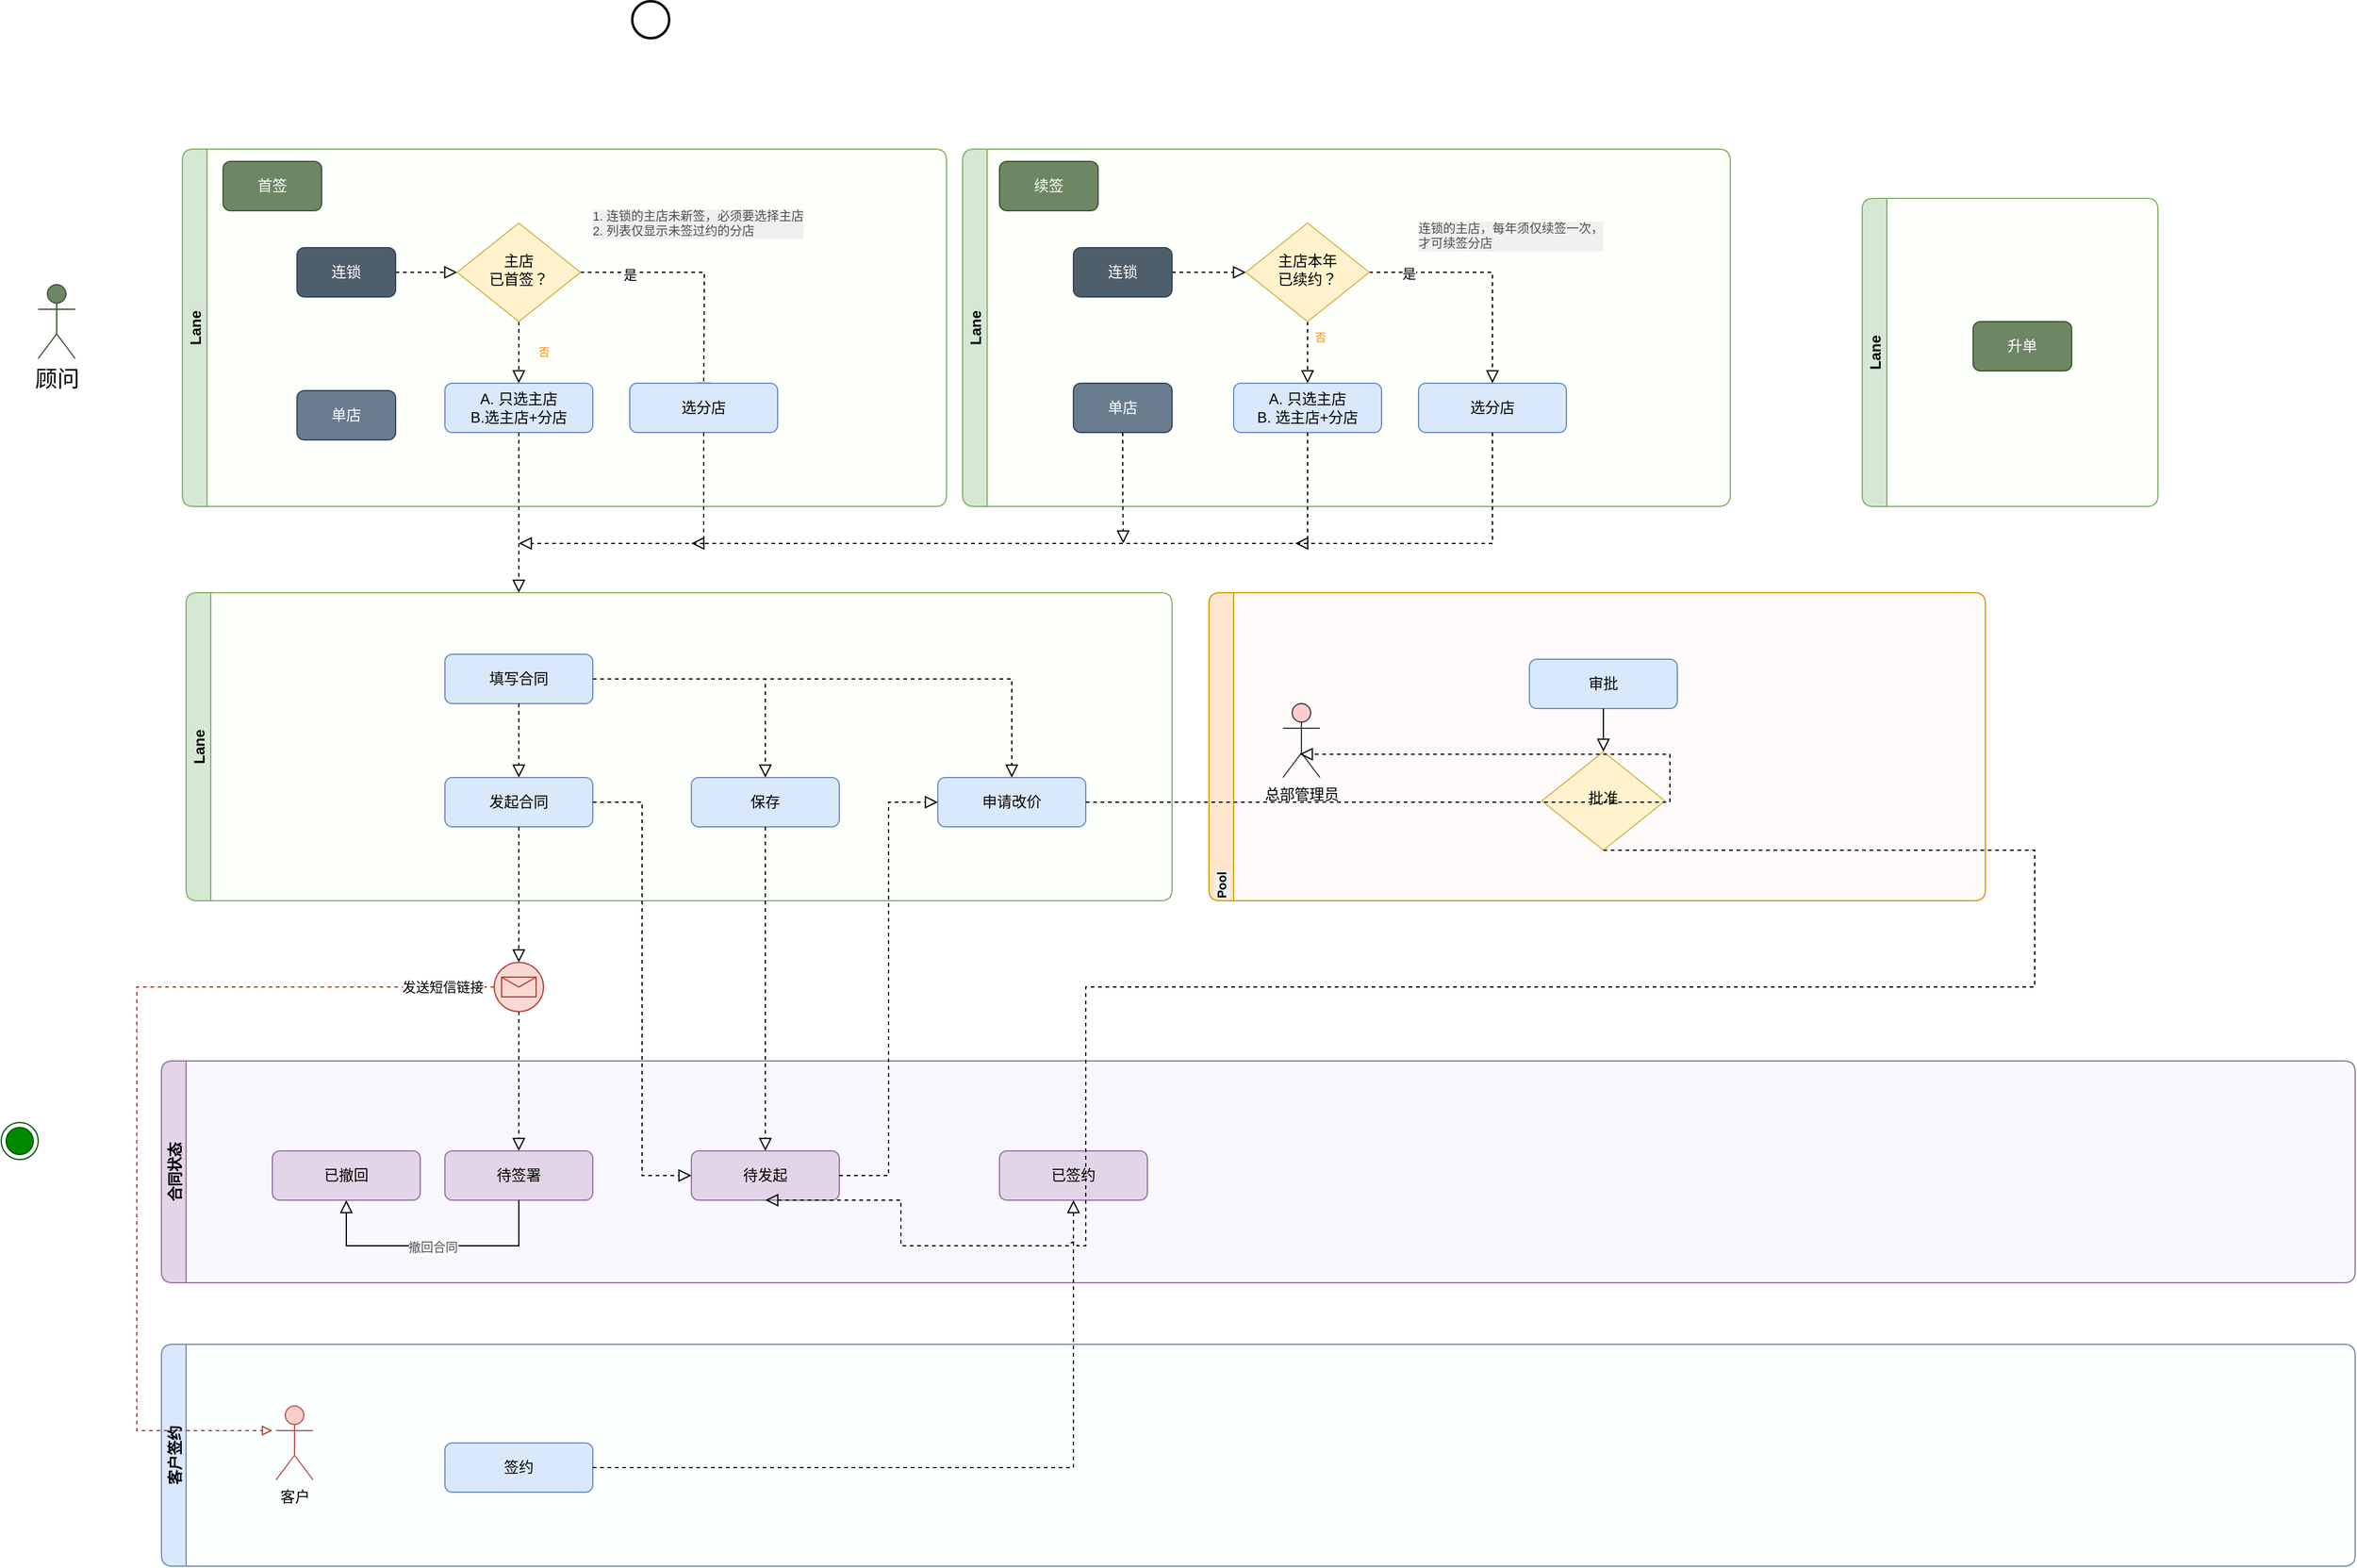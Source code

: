 <mxfile version="14.4.3" type="github" pages="3">
  <diagram id="C5RBs43oDa-KdzZeNtuy" name="合同签约">
    <mxGraphModel dx="3261" dy="2169" grid="1" gridSize="10" guides="1" tooltips="1" connect="1" arrows="1" fold="1" page="1" pageScale="1" pageWidth="827" pageHeight="1169" math="0" shadow="0">
      <root>
        <mxCell id="WIyWlLk6GJQsqaUBKTNV-0" />
        <mxCell id="WIyWlLk6GJQsqaUBKTNV-1" parent="WIyWlLk6GJQsqaUBKTNV-0" />
        <mxCell id="hdKgFiHNt5B8iAR0eTGH-15" value="Lane" style="swimlane;startSize=20;horizontal=0;rounded=1;fillColor=#d5e8d4;strokeColor=#82b366;swimlaneFillColor=#FDFFFA;" parent="WIyWlLk6GJQsqaUBKTNV-1" vertex="1">
          <mxGeometry x="-1300" y="-420" width="800" height="250" as="geometry">
            <mxRectangle x="-790" y="-120" width="30" height="50" as="alternateBounds" />
          </mxGeometry>
        </mxCell>
        <mxCell id="39W3sycP4qJBPkeKVRfO-82" value="填写合同" style="rounded=1;whiteSpace=wrap;html=1;fontSize=12;glass=0;strokeWidth=1;shadow=0;fillColor=#dae8fc;strokeColor=#6c8ebf;" parent="hdKgFiHNt5B8iAR0eTGH-15" vertex="1">
          <mxGeometry x="210" y="50" width="120" height="40" as="geometry" />
        </mxCell>
        <mxCell id="WIyWlLk6GJQsqaUBKTNV-3" value="发起合同" style="rounded=1;whiteSpace=wrap;html=1;fontSize=12;glass=0;strokeWidth=1;shadow=0;fillColor=#dae8fc;strokeColor=#6c8ebf;" parent="hdKgFiHNt5B8iAR0eTGH-15" vertex="1">
          <mxGeometry x="210" y="150" width="120" height="40" as="geometry" />
        </mxCell>
        <mxCell id="39W3sycP4qJBPkeKVRfO-96" value="保存" style="rounded=1;whiteSpace=wrap;html=1;fontSize=12;glass=0;strokeWidth=1;shadow=0;fillColor=#dae8fc;strokeColor=#6c8ebf;" parent="hdKgFiHNt5B8iAR0eTGH-15" vertex="1">
          <mxGeometry x="410" y="150" width="120" height="40" as="geometry" />
        </mxCell>
        <mxCell id="39W3sycP4qJBPkeKVRfO-97" value="申请改价" style="rounded=1;whiteSpace=wrap;html=1;fontSize=12;glass=0;strokeWidth=1;shadow=0;fillColor=#dae8fc;strokeColor=#6c8ebf;" parent="hdKgFiHNt5B8iAR0eTGH-15" vertex="1">
          <mxGeometry x="610" y="150" width="120" height="40" as="geometry" />
        </mxCell>
        <mxCell id="39W3sycP4qJBPkeKVRfO-85" style="edgeStyle=none;rounded=0;orthogonalLoop=1;jettySize=auto;html=1;exitX=0.5;exitY=1;exitDx=0;exitDy=0;entryX=0.5;entryY=0;entryDx=0;entryDy=0;shadow=0;labelBackgroundColor=none;endArrow=block;endFill=0;endSize=8;strokeWidth=1;jumpStyle=arc;dashed=1;" parent="hdKgFiHNt5B8iAR0eTGH-15" source="39W3sycP4qJBPkeKVRfO-82" target="WIyWlLk6GJQsqaUBKTNV-3" edge="1">
          <mxGeometry relative="1" as="geometry" />
        </mxCell>
        <mxCell id="39W3sycP4qJBPkeKVRfO-136" style="edgeStyle=orthogonalEdgeStyle;rounded=0;jumpStyle=arc;orthogonalLoop=1;jettySize=auto;html=1;exitX=1;exitY=0.5;exitDx=0;exitDy=0;entryX=0.5;entryY=0;entryDx=0;entryDy=0;shadow=0;labelBackgroundColor=none;startArrow=none;startFill=0;endArrow=block;endFill=0;endSize=8;strokeWidth=1;fontSize=9;fontColor=#FF8800;dashed=1;" parent="hdKgFiHNt5B8iAR0eTGH-15" source="39W3sycP4qJBPkeKVRfO-82" target="39W3sycP4qJBPkeKVRfO-96" edge="1">
          <mxGeometry relative="1" as="geometry" />
        </mxCell>
        <mxCell id="39W3sycP4qJBPkeKVRfO-135" style="edgeStyle=orthogonalEdgeStyle;rounded=0;jumpStyle=arc;orthogonalLoop=1;jettySize=auto;html=1;entryX=0.5;entryY=0;entryDx=0;entryDy=0;shadow=0;labelBackgroundColor=none;startArrow=none;startFill=0;endArrow=block;endFill=0;endSize=8;strokeWidth=1;fontSize=9;fontColor=#FF8800;dashed=1;" parent="hdKgFiHNt5B8iAR0eTGH-15" source="39W3sycP4qJBPkeKVRfO-82" target="39W3sycP4qJBPkeKVRfO-97" edge="1">
          <mxGeometry relative="1" as="geometry" />
        </mxCell>
        <mxCell id="hdKgFiHNt5B8iAR0eTGH-7" value="客户签约" style="swimlane;startSize=20;horizontal=0;rounded=1;fillColor=#dae8fc;strokeColor=#6c8ebf;swimlaneFillColor=#FCFFFF;" parent="WIyWlLk6GJQsqaUBKTNV-1" vertex="1">
          <mxGeometry x="-1320" y="190" width="1780" height="180" as="geometry">
            <mxRectangle x="-793" y="930" width="30" height="50" as="alternateBounds" />
          </mxGeometry>
        </mxCell>
        <mxCell id="39W3sycP4qJBPkeKVRfO-140" value="客户" style="shape=umlActor;verticalLabelPosition=bottom;verticalAlign=top;html=1;fillColor=#f8cecc;strokeColor=#b85450;" parent="hdKgFiHNt5B8iAR0eTGH-7" vertex="1">
          <mxGeometry x="93" y="50" width="30" height="60" as="geometry" />
        </mxCell>
        <mxCell id="39W3sycP4qJBPkeKVRfO-107" value="签约" style="rounded=1;whiteSpace=wrap;html=1;fontSize=12;glass=0;strokeWidth=1;shadow=0;fillColor=#dae8fc;strokeColor=#6c8ebf;" parent="hdKgFiHNt5B8iAR0eTGH-7" vertex="1">
          <mxGeometry x="230" y="80" width="120" height="40" as="geometry" />
        </mxCell>
        <mxCell id="hdKgFiHNt5B8iAR0eTGH-13" value="合同状态" style="swimlane;startSize=20;horizontal=0;rounded=1;fillColor=#e1d5e7;strokeColor=#9673a6;swimlaneFillColor=#F9F7FF;" parent="WIyWlLk6GJQsqaUBKTNV-1" vertex="1">
          <mxGeometry x="-1320" y="-40" width="1780" height="180" as="geometry" />
        </mxCell>
        <mxCell id="39W3sycP4qJBPkeKVRfO-92" value="已撤回" style="rounded=1;whiteSpace=wrap;html=1;fontSize=12;glass=0;strokeWidth=1;shadow=0;fillColor=#e1d5e7;strokeColor=#9673a6;" parent="hdKgFiHNt5B8iAR0eTGH-13" vertex="1">
          <mxGeometry x="90" y="73" width="120" height="40" as="geometry" />
        </mxCell>
        <mxCell id="39W3sycP4qJBPkeKVRfO-86" value="待签署" style="rounded=1;whiteSpace=wrap;html=1;fontSize=12;glass=0;strokeWidth=1;shadow=0;fillColor=#e1d5e7;strokeColor=#9673a6;" parent="hdKgFiHNt5B8iAR0eTGH-13" vertex="1">
          <mxGeometry x="230" y="73" width="120" height="40" as="geometry" />
        </mxCell>
        <mxCell id="39W3sycP4qJBPkeKVRfO-94" value="待发起" style="rounded=1;whiteSpace=wrap;html=1;fontSize=12;glass=0;strokeWidth=1;shadow=0;fillColor=#e1d5e7;strokeColor=#9673a6;" parent="hdKgFiHNt5B8iAR0eTGH-13" vertex="1">
          <mxGeometry x="430" y="73" width="120" height="40" as="geometry" />
        </mxCell>
        <mxCell id="39W3sycP4qJBPkeKVRfO-150" style="edgeStyle=orthogonalEdgeStyle;rounded=0;jumpStyle=arc;orthogonalLoop=1;jettySize=auto;html=1;exitX=0.5;exitY=1;exitDx=0;exitDy=0;shadow=0;labelBackgroundColor=none;startArrow=none;startFill=0;endArrow=block;endFill=0;endSize=8;strokeWidth=1;fontSize=10;fontColor=#4D4D4D;" parent="hdKgFiHNt5B8iAR0eTGH-13" source="39W3sycP4qJBPkeKVRfO-86" target="39W3sycP4qJBPkeKVRfO-92" edge="1">
          <mxGeometry relative="1" as="geometry">
            <mxPoint x="487" y="113" as="sourcePoint" />
            <Array as="points">
              <mxPoint x="290" y="150" />
              <mxPoint x="150" y="150" />
            </Array>
          </mxGeometry>
        </mxCell>
        <mxCell id="39W3sycP4qJBPkeKVRfO-151" value="撤回合同" style="edgeLabel;html=1;align=center;verticalAlign=middle;resizable=0;points=[];fontSize=10;fontColor=#4D4D4D;" parent="39W3sycP4qJBPkeKVRfO-150" vertex="1" connectable="0">
          <mxGeometry x="-0.175" y="1" relative="1" as="geometry">
            <mxPoint x="-19" as="offset" />
          </mxGeometry>
        </mxCell>
        <mxCell id="hdKgFiHNt5B8iAR0eTGH-17" value="已签约" style="rounded=1;whiteSpace=wrap;html=1;fontSize=12;glass=0;strokeWidth=1;shadow=0;fillColor=#e1d5e7;strokeColor=#9673a6;" parent="hdKgFiHNt5B8iAR0eTGH-13" vertex="1">
          <mxGeometry x="680" y="73" width="120" height="40" as="geometry" />
        </mxCell>
        <mxCell id="hdKgFiHNt5B8iAR0eTGH-4" value="" style="edgeStyle=orthogonalEdgeStyle;rounded=0;orthogonalLoop=1;jettySize=auto;html=1;endArrow=block;endFill=0;startSize=8;endSize=8;dashed=1;" parent="WIyWlLk6GJQsqaUBKTNV-1" source="WIyWlLk6GJQsqaUBKTNV-3" target="hdKgFiHNt5B8iAR0eTGH-2" edge="1">
          <mxGeometry relative="1" as="geometry" />
        </mxCell>
        <mxCell id="39W3sycP4qJBPkeKVRfO-122" value="" style="ellipse;html=1;shape=endState;fillColor=#008a00;strokeColor=#005700;fontColor=#ffffff;" parent="WIyWlLk6GJQsqaUBKTNV-1" vertex="1">
          <mxGeometry x="-1450" y="10" width="30" height="30" as="geometry" />
        </mxCell>
        <mxCell id="39W3sycP4qJBPkeKVRfO-124" value="" style="strokeWidth=2;html=1;shape=mxgraph.flowchart.start_2;whiteSpace=wrap;" parent="WIyWlLk6GJQsqaUBKTNV-1" vertex="1">
          <mxGeometry x="-938" y="-900" width="30" height="30" as="geometry" />
        </mxCell>
        <mxCell id="39W3sycP4qJBPkeKVRfO-160" value="Pool" style="swimlane;html=1;horizontal=0;startSize=20;labelBackgroundColor=#F0F0F0;fontSize=10;align=left;swimlaneFillColor=#FFFBFA;fillColor=#ffe6cc;strokeColor=#d79b00;rounded=1;" parent="WIyWlLk6GJQsqaUBKTNV-1" vertex="1">
          <mxGeometry x="-470" y="-420" width="630" height="250" as="geometry">
            <mxRectangle x="390" y="-120" width="30" height="50" as="alternateBounds" />
          </mxGeometry>
        </mxCell>
        <mxCell id="39W3sycP4qJBPkeKVRfO-139" value="总部管理员" style="shape=umlActor;verticalLabelPosition=bottom;verticalAlign=top;html=1;fillColor=#ffcccc;strokeColor=#36393d;" parent="39W3sycP4qJBPkeKVRfO-160" vertex="1">
          <mxGeometry x="60" y="90" width="30" height="60" as="geometry" />
        </mxCell>
        <mxCell id="39W3sycP4qJBPkeKVRfO-99" value="审批" style="rounded=1;whiteSpace=wrap;html=1;fontSize=12;glass=0;strokeWidth=1;shadow=0;fillColor=#dae8fc;strokeColor=#6c8ebf;" parent="39W3sycP4qJBPkeKVRfO-160" vertex="1">
          <mxGeometry x="260" y="54" width="120" height="40" as="geometry" />
        </mxCell>
        <mxCell id="39W3sycP4qJBPkeKVRfO-101" value="批准" style="rhombus;whiteSpace=wrap;html=1;shadow=0;strokeColor=#d6b656;strokeWidth=1;fillColor=#fff2cc;spacing=6;spacingTop=-4;" parent="39W3sycP4qJBPkeKVRfO-160" vertex="1">
          <mxGeometry x="270" y="129" width="100" height="80" as="geometry" />
        </mxCell>
        <mxCell id="39W3sycP4qJBPkeKVRfO-102" value="" style="edgeStyle=none;rounded=0;orthogonalLoop=1;jettySize=auto;html=1;shadow=0;labelBackgroundColor=none;endArrow=block;endFill=0;endSize=8;strokeColor=#000000;strokeWidth=1;jumpStyle=arc;" parent="39W3sycP4qJBPkeKVRfO-160" source="39W3sycP4qJBPkeKVRfO-99" target="39W3sycP4qJBPkeKVRfO-101" edge="1">
          <mxGeometry x="-10" y="-20" as="geometry" />
        </mxCell>
        <mxCell id="hdKgFiHNt5B8iAR0eTGH-6" style="edgeStyle=orthogonalEdgeStyle;rounded=0;orthogonalLoop=1;jettySize=auto;html=1;exitX=0;exitY=0.5;exitDx=0;exitDy=0;startArrow=none;startFill=0;endArrow=block;endFill=0;jumpStyle=arc;dashed=1;strokeColor=#ae4132;fillColor=#fad9d5;" parent="WIyWlLk6GJQsqaUBKTNV-1" source="hdKgFiHNt5B8iAR0eTGH-2" edge="1">
          <mxGeometry relative="1" as="geometry">
            <mxPoint x="-1230" y="260" as="targetPoint" />
            <Array as="points">
              <mxPoint x="-1340" y="-100" />
              <mxPoint x="-1340" y="260" />
            </Array>
          </mxGeometry>
        </mxCell>
        <mxCell id="2lxDM8EpAbikMeBgvHTp-0" value="发送短信链接" style="edgeLabel;html=1;align=center;verticalAlign=middle;resizable=0;points=[];" parent="hdKgFiHNt5B8iAR0eTGH-6" vertex="1" connectable="0">
          <mxGeometry x="-0.802" relative="1" as="geometry">
            <mxPoint x="33" as="offset" />
          </mxGeometry>
        </mxCell>
        <mxCell id="hdKgFiHNt5B8iAR0eTGH-66" style="edgeStyle=orthogonalEdgeStyle;rounded=0;jumpStyle=arc;orthogonalLoop=1;jettySize=auto;html=1;exitX=0.5;exitY=1;exitDx=0;exitDy=0;entryX=0.5;entryY=0;entryDx=0;entryDy=0;shadow=0;dashed=1;labelBackgroundColor=none;startSize=8;endArrow=block;endFill=0;endSize=8;strokeWidth=1;" parent="WIyWlLk6GJQsqaUBKTNV-1" source="hdKgFiHNt5B8iAR0eTGH-2" target="39W3sycP4qJBPkeKVRfO-86" edge="1">
          <mxGeometry relative="1" as="geometry" />
        </mxCell>
        <mxCell id="hdKgFiHNt5B8iAR0eTGH-2" value="" style="shape=mxgraph.bpmn.shape;html=1;verticalLabelPosition=bottom;labelBackgroundColor=#ffffff;verticalAlign=top;align=center;perimeter=ellipsePerimeter;outlineConnect=0;outline=standard;symbol=message;rounded=1;strokeColor=#ae4132;fillColor=#fad9d5;direction=east;" parent="WIyWlLk6GJQsqaUBKTNV-1" vertex="1">
          <mxGeometry x="-1050" y="-120" width="40" height="40" as="geometry" />
        </mxCell>
        <mxCell id="hdKgFiHNt5B8iAR0eTGH-14" value="Lane" style="swimlane;startSize=20;horizontal=0;rounded=1;fillColor=#d5e8d4;strokeColor=#82b366;swimlaneFillColor=#FDFFFA;" parent="WIyWlLk6GJQsqaUBKTNV-1" vertex="1">
          <mxGeometry x="-1303" y="-780" width="620" height="290" as="geometry" />
        </mxCell>
        <mxCell id="hdKgFiHNt5B8iAR0eTGH-40" style="edgeStyle=orthogonalEdgeStyle;rounded=0;jumpStyle=arc;orthogonalLoop=1;jettySize=auto;html=1;exitX=1;exitY=0.5;exitDx=0;exitDy=0;shadow=0;labelBackgroundColor=none;endArrow=block;endFill=0;endSize=8;strokeWidth=1;dashed=1;fontSize=9;fontColor=#FF8800;startFill=0;" parent="hdKgFiHNt5B8iAR0eTGH-14" source="39W3sycP4qJBPkeKVRfO-129" target="hdKgFiHNt5B8iAR0eTGH-39" edge="1">
          <mxGeometry relative="1" as="geometry" />
        </mxCell>
        <mxCell id="39W3sycP4qJBPkeKVRfO-129" value="连锁" style="rounded=1;whiteSpace=wrap;html=1;fontSize=12;glass=0;strokeWidth=1;shadow=0;strokeColor=#314354;fontColor=#ffffff;fillColor=#4F5E6B;" parent="hdKgFiHNt5B8iAR0eTGH-14" vertex="1">
          <mxGeometry x="93" y="80" width="80" height="40" as="geometry" />
        </mxCell>
        <mxCell id="39W3sycP4qJBPkeKVRfO-114" value="A. 只选主店&lt;br&gt;B.选主店+分店" style="rounded=1;whiteSpace=wrap;html=1;fontSize=12;glass=0;strokeWidth=1;shadow=0;fillColor=#dae8fc;strokeColor=#6c8ebf;" parent="hdKgFiHNt5B8iAR0eTGH-14" vertex="1">
          <mxGeometry x="213" y="190" width="120" height="40" as="geometry" />
        </mxCell>
        <mxCell id="hdKgFiHNt5B8iAR0eTGH-43" style="edgeStyle=orthogonalEdgeStyle;rounded=0;jumpStyle=arc;orthogonalLoop=1;jettySize=auto;html=1;exitX=1;exitY=0.5;exitDx=0;exitDy=0;shadow=0;labelBackgroundColor=none;endArrow=block;endFill=0;endSize=8;strokeWidth=1;dashed=1;fontSize=9;fontColor=#FF8800;startFill=0;" parent="hdKgFiHNt5B8iAR0eTGH-14" source="hdKgFiHNt5B8iAR0eTGH-39" edge="1">
          <mxGeometry relative="1" as="geometry">
            <mxPoint x="423" y="200" as="targetPoint" />
          </mxGeometry>
        </mxCell>
        <mxCell id="hdKgFiHNt5B8iAR0eTGH-46" value="是" style="edgeLabel;html=1;align=center;verticalAlign=middle;resizable=0;points=[];" parent="hdKgFiHNt5B8iAR0eTGH-43" vertex="1" connectable="0">
          <mxGeometry x="-0.607" y="-2" relative="1" as="geometry">
            <mxPoint as="offset" />
          </mxGeometry>
        </mxCell>
        <mxCell id="hdKgFiHNt5B8iAR0eTGH-44" value="否" style="edgeStyle=orthogonalEdgeStyle;rounded=0;jumpStyle=arc;orthogonalLoop=1;jettySize=auto;html=1;exitX=0.5;exitY=1;exitDx=0;exitDy=0;entryX=0.5;entryY=0;entryDx=0;entryDy=0;shadow=0;labelBackgroundColor=none;endArrow=block;endFill=0;endSize=8;strokeWidth=1;dashed=1;fontSize=9;fontColor=#FF8800;startFill=0;" parent="hdKgFiHNt5B8iAR0eTGH-14" source="hdKgFiHNt5B8iAR0eTGH-39" target="39W3sycP4qJBPkeKVRfO-114" edge="1">
          <mxGeometry y="20" relative="1" as="geometry">
            <mxPoint as="offset" />
          </mxGeometry>
        </mxCell>
        <mxCell id="hdKgFiHNt5B8iAR0eTGH-39" value="主店&lt;br&gt;已首签？" style="rhombus;whiteSpace=wrap;html=1;shadow=0;fontFamily=Helvetica;fontSize=12;align=center;strokeWidth=1;spacing=6;spacingTop=-4;fillColor=#fff2cc;strokeColor=#d6b656;" parent="hdKgFiHNt5B8iAR0eTGH-14" vertex="1">
          <mxGeometry x="223" y="60" width="100" height="80" as="geometry" />
        </mxCell>
        <mxCell id="hdKgFiHNt5B8iAR0eTGH-41" value="选分店" style="rounded=1;whiteSpace=wrap;html=1;fontSize=12;glass=0;strokeWidth=1;shadow=0;fillColor=#dae8fc;strokeColor=#6c8ebf;" parent="hdKgFiHNt5B8iAR0eTGH-14" vertex="1">
          <mxGeometry x="363" y="190" width="120" height="40" as="geometry" />
        </mxCell>
        <mxCell id="39W3sycP4qJBPkeKVRfO-128" value="单店" style="rounded=1;whiteSpace=wrap;html=1;fontSize=12;glass=0;strokeWidth=1;shadow=0;strokeColor=#314354;fontColor=#ffffff;fillColor=#6A7D8F;" parent="hdKgFiHNt5B8iAR0eTGH-14" vertex="1">
          <mxGeometry x="93" y="196" width="80" height="40" as="geometry" />
        </mxCell>
        <mxCell id="39W3sycP4qJBPkeKVRfO-126" value="首签" style="rounded=1;whiteSpace=wrap;html=1;fontSize=12;glass=0;strokeWidth=1;shadow=0;fillColor=#6d8764;strokeColor=#3A5431;fontColor=#ffffff;" parent="hdKgFiHNt5B8iAR0eTGH-14" vertex="1">
          <mxGeometry x="33" y="10" width="80" height="40" as="geometry" />
        </mxCell>
        <mxCell id="39W3sycP4qJBPkeKVRfO-118" style="edgeStyle=orthogonalEdgeStyle;rounded=0;jumpStyle=arc;orthogonalLoop=1;jettySize=auto;html=1;exitX=0.5;exitY=1;exitDx=0;exitDy=0;shadow=0;labelBackgroundColor=none;startArrow=none;startFill=0;endArrow=block;endFill=0;endSize=8;strokeWidth=1;dashed=1;fontSize=9;fontColor=#FF8800;" parent="WIyWlLk6GJQsqaUBKTNV-1" source="39W3sycP4qJBPkeKVRfO-114" edge="1">
          <mxGeometry relative="1" as="geometry">
            <mxPoint x="-1030" y="-420" as="targetPoint" />
            <Array as="points">
              <mxPoint x="-1030" y="-420" />
            </Array>
          </mxGeometry>
        </mxCell>
        <mxCell id="39W3sycP4qJBPkeKVRfO-134" value="&lt;font style=&quot;font-size: 10px&quot;&gt;1. 连锁的主店未新签，必须要选择主店&lt;br style=&quot;font-size: 10px&quot;&gt;2. 列表仅显示未签过约的分店&lt;/font&gt;" style="edgeLabel;html=1;align=left;verticalAlign=middle;resizable=0;points=[];labelBackgroundColor=#F0F0F0;fontSize=10;fontColor=#4D4D4D;spacingTop=8;spacing=2;spacingLeft=8;spacingBottom=8;spacingRight=8;" parent="39W3sycP4qJBPkeKVRfO-118" vertex="1" connectable="0">
          <mxGeometry x="-0.123" y="5" relative="1" as="geometry">
            <mxPoint x="45" y="-227" as="offset" />
          </mxGeometry>
        </mxCell>
        <mxCell id="hdKgFiHNt5B8iAR0eTGH-16" style="edgeStyle=orthogonalEdgeStyle;rounded=0;jumpStyle=arc;orthogonalLoop=1;jettySize=auto;html=1;exitX=1;exitY=0.5;exitDx=0;exitDy=0;entryX=0;entryY=0.5;entryDx=0;entryDy=0;shadow=0;labelBackgroundColor=none;startSize=8;endArrow=block;endFill=0;endSize=8;strokeWidth=1;dashed=1;" parent="WIyWlLk6GJQsqaUBKTNV-1" source="39W3sycP4qJBPkeKVRfO-94" target="39W3sycP4qJBPkeKVRfO-97" edge="1">
          <mxGeometry relative="1" as="geometry" />
        </mxCell>
        <mxCell id="hdKgFiHNt5B8iAR0eTGH-18" style="edgeStyle=orthogonalEdgeStyle;rounded=0;jumpStyle=arc;orthogonalLoop=1;jettySize=auto;html=1;exitX=1;exitY=0.5;exitDx=0;exitDy=0;entryX=0.5;entryY=1;entryDx=0;entryDy=0;shadow=0;labelBackgroundColor=none;startSize=8;endArrow=block;endFill=0;endSize=8;strokeWidth=1;dashed=1;" parent="WIyWlLk6GJQsqaUBKTNV-1" source="39W3sycP4qJBPkeKVRfO-107" target="hdKgFiHNt5B8iAR0eTGH-17" edge="1">
          <mxGeometry relative="1" as="geometry" />
        </mxCell>
        <mxCell id="hdKgFiHNt5B8iAR0eTGH-24" value="Lane" style="swimlane;startSize=20;horizontal=0;rounded=1;fillColor=#d5e8d4;strokeColor=#82b366;swimlaneFillColor=#FDFFFA;arcSize=16;" parent="WIyWlLk6GJQsqaUBKTNV-1" vertex="1">
          <mxGeometry x="-670" y="-780" width="623" height="290" as="geometry">
            <mxRectangle x="-660" y="-740" width="30" height="50" as="alternateBounds" />
          </mxGeometry>
        </mxCell>
        <mxCell id="hdKgFiHNt5B8iAR0eTGH-34" style="edgeStyle=orthogonalEdgeStyle;rounded=0;jumpStyle=arc;orthogonalLoop=1;jettySize=auto;html=1;entryX=0;entryY=0.5;entryDx=0;entryDy=0;shadow=0;labelBackgroundColor=none;endArrow=block;endFill=0;endSize=8;strokeWidth=1;dashed=1;fontSize=9;fontColor=#FF8800;startFill=0;" parent="hdKgFiHNt5B8iAR0eTGH-24" source="39W3sycP4qJBPkeKVRfO-147" target="39W3sycP4qJBPkeKVRfO-119" edge="1">
          <mxGeometry relative="1" as="geometry" />
        </mxCell>
        <mxCell id="39W3sycP4qJBPkeKVRfO-147" value="连锁" style="rounded=1;whiteSpace=wrap;html=1;fontSize=12;glass=0;strokeWidth=1;shadow=0;fillColor=#4F5E6B;strokeColor=#314354;fontColor=#ffffff;" parent="hdKgFiHNt5B8iAR0eTGH-24" vertex="1">
          <mxGeometry x="90" y="80" width="80" height="40" as="geometry" />
        </mxCell>
        <mxCell id="39W3sycP4qJBPkeKVRfO-146" value="单店" style="rounded=1;whiteSpace=wrap;html=1;fontSize=12;glass=0;strokeWidth=1;shadow=0;fillColor=#6A7D8F;strokeColor=#314354;fontColor=#ffffff;" parent="hdKgFiHNt5B8iAR0eTGH-24" vertex="1">
          <mxGeometry x="90" y="190" width="80" height="40" as="geometry" />
        </mxCell>
        <mxCell id="39W3sycP4qJBPkeKVRfO-138" value="选分店" style="rounded=1;whiteSpace=wrap;html=1;fontSize=12;glass=0;strokeWidth=1;shadow=0;fillColor=#dae8fc;strokeColor=#6c8ebf;" parent="hdKgFiHNt5B8iAR0eTGH-24" vertex="1">
          <mxGeometry x="370" y="190" width="120" height="40" as="geometry" />
        </mxCell>
        <mxCell id="hdKgFiHNt5B8iAR0eTGH-35" value="否" style="edgeStyle=orthogonalEdgeStyle;rounded=0;jumpStyle=arc;orthogonalLoop=1;jettySize=auto;html=1;exitX=0.5;exitY=1;exitDx=0;exitDy=0;entryX=0.5;entryY=0;entryDx=0;entryDy=0;shadow=0;labelBackgroundColor=none;endArrow=block;endFill=0;endSize=8;strokeWidth=1;dashed=1;fontSize=9;fontColor=#FF8800;startFill=0;" parent="hdKgFiHNt5B8iAR0eTGH-24" source="39W3sycP4qJBPkeKVRfO-119" target="39W3sycP4qJBPkeKVRfO-141" edge="1">
          <mxGeometry x="-0.5" y="10" relative="1" as="geometry">
            <mxPoint as="offset" />
          </mxGeometry>
        </mxCell>
        <mxCell id="hdKgFiHNt5B8iAR0eTGH-36" style="edgeStyle=orthogonalEdgeStyle;rounded=0;jumpStyle=arc;orthogonalLoop=1;jettySize=auto;html=1;exitX=1;exitY=0.5;exitDx=0;exitDy=0;entryX=0.5;entryY=0;entryDx=0;entryDy=0;shadow=0;labelBackgroundColor=none;endArrow=block;endFill=0;endSize=8;strokeWidth=1;dashed=1;fontSize=9;fontColor=#FF8800;startFill=0;" parent="hdKgFiHNt5B8iAR0eTGH-24" source="39W3sycP4qJBPkeKVRfO-119" target="39W3sycP4qJBPkeKVRfO-138" edge="1">
          <mxGeometry relative="1" as="geometry" />
        </mxCell>
        <mxCell id="hdKgFiHNt5B8iAR0eTGH-38" value="是" style="edgeLabel;html=1;align=center;verticalAlign=middle;resizable=0;points=[];" parent="hdKgFiHNt5B8iAR0eTGH-36" vertex="1" connectable="0">
          <mxGeometry x="-0.662" y="-1" relative="1" as="geometry">
            <mxPoint as="offset" />
          </mxGeometry>
        </mxCell>
        <mxCell id="39W3sycP4qJBPkeKVRfO-119" value="主店本年&lt;br&gt;已续约？" style="rhombus;whiteSpace=wrap;html=1;shadow=0;fontFamily=Helvetica;fontSize=12;align=center;strokeWidth=1;spacing=6;spacingTop=-4;fillColor=#fff2cc;strokeColor=#d6b656;" parent="hdKgFiHNt5B8iAR0eTGH-24" vertex="1">
          <mxGeometry x="230" y="60" width="100" height="80" as="geometry" />
        </mxCell>
        <mxCell id="39W3sycP4qJBPkeKVRfO-141" value="A. 只选主店&lt;br&gt;B. 选主店+分店" style="rounded=1;whiteSpace=wrap;html=1;fontSize=12;glass=0;strokeWidth=1;shadow=0;fillColor=#dae8fc;strokeColor=#6c8ebf;" parent="hdKgFiHNt5B8iAR0eTGH-24" vertex="1">
          <mxGeometry x="220" y="190" width="120" height="40" as="geometry" />
        </mxCell>
        <mxCell id="APXEJxXda2oy3pu0OC8i-0" value="连锁的主店，每年须仅续签一次，&lt;br&gt;才可续签分店" style="edgeLabel;html=1;align=left;verticalAlign=middle;resizable=0;points=[];labelBackgroundColor=#F0F0F0;fontSize=10;fontColor=#4D4D4D;spacingTop=8;spacing=2;spacingLeft=8;spacingBottom=8;spacingRight=8;" vertex="1" connectable="0" parent="hdKgFiHNt5B8iAR0eTGH-24">
          <mxGeometry x="360" y="70.003" as="geometry" />
        </mxCell>
        <mxCell id="hdKgFiHNt5B8iAR0eTGH-58" value="续签" style="rounded=1;whiteSpace=wrap;html=1;fontSize=12;glass=0;strokeWidth=1;shadow=0;fillColor=#6d8764;strokeColor=#3A5431;fontColor=#ffffff;" parent="hdKgFiHNt5B8iAR0eTGH-24" vertex="1">
          <mxGeometry x="30" y="10" width="80" height="40" as="geometry" />
        </mxCell>
        <mxCell id="hdKgFiHNt5B8iAR0eTGH-32" style="edgeStyle=orthogonalEdgeStyle;rounded=0;jumpStyle=arc;orthogonalLoop=1;jettySize=auto;html=1;exitX=0.5;exitY=1;exitDx=0;exitDy=0;shadow=0;labelBackgroundColor=none;endArrow=block;endFill=0;endSize=8;strokeWidth=1;dashed=1;fontSize=9;fontColor=#FF8800;startFill=0;" parent="WIyWlLk6GJQsqaUBKTNV-1" source="39W3sycP4qJBPkeKVRfO-141" edge="1">
          <mxGeometry relative="1" as="geometry">
            <mxPoint x="-890" y="-460" as="targetPoint" />
            <Array as="points">
              <mxPoint x="-390" y="-460" />
            </Array>
          </mxGeometry>
        </mxCell>
        <mxCell id="hdKgFiHNt5B8iAR0eTGH-37" style="edgeStyle=orthogonalEdgeStyle;rounded=0;jumpStyle=arc;orthogonalLoop=1;jettySize=auto;html=1;exitX=0.5;exitY=1;exitDx=0;exitDy=0;shadow=0;labelBackgroundColor=none;endArrow=block;endFill=0;endSize=8;strokeWidth=1;dashed=1;fontSize=9;fontColor=#FF8800;startFill=0;" parent="WIyWlLk6GJQsqaUBKTNV-1" source="39W3sycP4qJBPkeKVRfO-138" edge="1">
          <mxGeometry relative="1" as="geometry">
            <mxPoint x="-400" y="-460" as="targetPoint" />
            <Array as="points">
              <mxPoint x="-240" y="-460" />
            </Array>
          </mxGeometry>
        </mxCell>
        <mxCell id="hdKgFiHNt5B8iAR0eTGH-45" style="edgeStyle=orthogonalEdgeStyle;rounded=0;jumpStyle=arc;orthogonalLoop=1;jettySize=auto;html=1;shadow=0;labelBackgroundColor=none;endArrow=block;endFill=0;endSize=8;strokeWidth=1;exitX=0.5;exitY=1;exitDx=0;exitDy=0;dashed=1;fontSize=9;fontColor=#FF8800;startFill=0;" parent="WIyWlLk6GJQsqaUBKTNV-1" source="hdKgFiHNt5B8iAR0eTGH-41" edge="1">
          <mxGeometry relative="1" as="geometry">
            <mxPoint x="-1030" y="-460" as="targetPoint" />
            <Array as="points">
              <mxPoint x="-880" y="-460" />
              <mxPoint x="-1030" y="-460" />
            </Array>
          </mxGeometry>
        </mxCell>
        <mxCell id="hdKgFiHNt5B8iAR0eTGH-48" value="Lane" style="swimlane;startSize=20;horizontal=0;rounded=1;fillColor=#d5e8d4;strokeColor=#82b366;swimlaneFillColor=#FDFFFA;" parent="WIyWlLk6GJQsqaUBKTNV-1" vertex="1">
          <mxGeometry x="60" y="-740" width="240" height="250" as="geometry" />
        </mxCell>
        <mxCell id="hdKgFiHNt5B8iAR0eTGH-53" value="否" style="edgeStyle=orthogonalEdgeStyle;rounded=0;jumpStyle=arc;orthogonalLoop=1;jettySize=auto;html=1;exitX=0.5;exitY=1;exitDx=0;exitDy=0;entryX=0.5;entryY=0;entryDx=0;entryDy=0;shadow=0;labelBackgroundColor=none;startSize=8;endArrow=block;endFill=0;endSize=8;strokeWidth=1;" parent="hdKgFiHNt5B8iAR0eTGH-48" edge="1">
          <mxGeometry x="-0.5" y="10" relative="1" as="geometry">
            <mxPoint as="offset" />
            <mxPoint x="390" y="100" as="sourcePoint" />
          </mxGeometry>
        </mxCell>
        <mxCell id="hdKgFiHNt5B8iAR0eTGH-59" value="升单" style="rounded=1;whiteSpace=wrap;html=1;fontSize=12;glass=0;strokeWidth=1;shadow=0;fillColor=#6d8764;strokeColor=#3A5431;fontColor=#ffffff;" parent="hdKgFiHNt5B8iAR0eTGH-48" vertex="1">
          <mxGeometry x="90" y="100" width="80" height="40" as="geometry" />
        </mxCell>
        <mxCell id="hdKgFiHNt5B8iAR0eTGH-61" style="edgeStyle=orthogonalEdgeStyle;rounded=0;jumpStyle=arc;orthogonalLoop=1;jettySize=auto;html=1;exitX=0.5;exitY=1;exitDx=0;exitDy=0;shadow=0;labelBackgroundColor=none;startSize=8;endArrow=block;endFill=0;endSize=8;strokeWidth=1;dashed=1;" parent="WIyWlLk6GJQsqaUBKTNV-1" source="39W3sycP4qJBPkeKVRfO-96" target="39W3sycP4qJBPkeKVRfO-94" edge="1">
          <mxGeometry relative="1" as="geometry" />
        </mxCell>
        <mxCell id="hdKgFiHNt5B8iAR0eTGH-62" style="edgeStyle=orthogonalEdgeStyle;rounded=0;jumpStyle=arc;orthogonalLoop=1;jettySize=auto;html=1;exitX=1;exitY=0.5;exitDx=0;exitDy=0;entryX=0;entryY=0.5;entryDx=0;entryDy=0;shadow=0;labelBackgroundColor=none;startSize=8;endArrow=block;endFill=0;endSize=8;strokeWidth=1;dashed=1;" parent="WIyWlLk6GJQsqaUBKTNV-1" source="WIyWlLk6GJQsqaUBKTNV-3" target="39W3sycP4qJBPkeKVRfO-94" edge="1">
          <mxGeometry relative="1" as="geometry" />
        </mxCell>
        <mxCell id="hdKgFiHNt5B8iAR0eTGH-63" style="edgeStyle=orthogonalEdgeStyle;rounded=0;jumpStyle=arc;orthogonalLoop=1;jettySize=auto;html=1;exitX=1;exitY=0.5;exitDx=0;exitDy=0;entryX=0.457;entryY=0.685;entryDx=0;entryDy=0;entryPerimeter=0;shadow=0;dashed=1;labelBackgroundColor=none;startSize=8;endArrow=block;endFill=0;endSize=8;strokeWidth=1;" parent="WIyWlLk6GJQsqaUBKTNV-1" source="39W3sycP4qJBPkeKVRfO-97" target="39W3sycP4qJBPkeKVRfO-139" edge="1">
          <mxGeometry relative="1" as="geometry">
            <Array as="points">
              <mxPoint x="-96" y="-250" />
            </Array>
          </mxGeometry>
        </mxCell>
        <mxCell id="hdKgFiHNt5B8iAR0eTGH-64" style="edgeStyle=orthogonalEdgeStyle;rounded=0;jumpStyle=arc;orthogonalLoop=1;jettySize=auto;html=1;exitX=0.5;exitY=1;exitDx=0;exitDy=0;shadow=0;dashed=1;labelBackgroundColor=none;startSize=8;endArrow=block;endFill=0;endSize=8;strokeWidth=1;entryX=0.5;entryY=1;entryDx=0;entryDy=0;" parent="WIyWlLk6GJQsqaUBKTNV-1" source="39W3sycP4qJBPkeKVRfO-101" target="39W3sycP4qJBPkeKVRfO-94" edge="1">
          <mxGeometry relative="1" as="geometry">
            <mxPoint x="-720" y="100" as="targetPoint" />
            <Array as="points">
              <mxPoint x="200" y="-211" />
              <mxPoint x="200" y="-100" />
              <mxPoint x="-570" y="-100" />
              <mxPoint x="-570" y="110" />
              <mxPoint x="-720" y="110" />
            </Array>
          </mxGeometry>
        </mxCell>
        <mxCell id="39W3sycP4qJBPkeKVRfO-121" value="顾问" style="shape=umlActor;verticalLabelPosition=bottom;verticalAlign=top;html=1;fillColor=#6d8764;strokeColor=#3A5431;fontSize=18;" parent="WIyWlLk6GJQsqaUBKTNV-1" vertex="1">
          <mxGeometry x="-1420" y="-670" width="30" height="60" as="geometry" />
        </mxCell>
        <mxCell id="APXEJxXda2oy3pu0OC8i-1" style="edgeStyle=orthogonalEdgeStyle;rounded=0;orthogonalLoop=1;jettySize=auto;html=1;exitX=0.5;exitY=1;exitDx=0;exitDy=0;shadow=0;dashed=1;fontSize=9;fontColor=#FF8800;strokeWidth=1;labelBackgroundColor=none;endFill=0;endArrow=block;endSize=8;startFill=0;" edge="1" parent="WIyWlLk6GJQsqaUBKTNV-1" source="39W3sycP4qJBPkeKVRfO-146">
          <mxGeometry relative="1" as="geometry">
            <mxPoint x="-539.571" y="-460" as="targetPoint" />
          </mxGeometry>
        </mxCell>
      </root>
    </mxGraphModel>
  </diagram>
  <diagram id="bb2iNCTvRKmCJJF4cGT_" name="门店 - 合同关系">
    <mxGraphModel dx="549" dy="405" grid="1" gridSize="10" guides="1" tooltips="1" connect="1" arrows="1" fold="1" page="1" pageScale="1" pageWidth="827" pageHeight="1169" math="0" shadow="0">
      <root>
        <mxCell id="cldRQHUxAvSEypuHc2Yu-0" />
        <mxCell id="cldRQHUxAvSEypuHc2Yu-1" parent="cldRQHUxAvSEypuHc2Yu-0" />
        <mxCell id="ll-PSWeQ0McUi9lU14AG-3" value="" style="rounded=0;orthogonalLoop=1;jettySize=auto;html=1;fontSize=14;startArrow=classic;startFill=1;endArrow=classic;endFill=1;endSize=6;startSize=6;entryX=0.5;entryY=0;entryDx=0;entryDy=0;exitX=0.5;exitY=1;exitDx=0;exitDy=0;fontColor=#007FFF;" edge="1" parent="cldRQHUxAvSEypuHc2Yu-1" source="cldRQHUxAvSEypuHc2Yu-2" target="ll-PSWeQ0McUi9lU14AG-2">
          <mxGeometry relative="1" as="geometry" />
        </mxCell>
        <mxCell id="ll-PSWeQ0McUi9lU14AG-13" value="N" style="edgeLabel;html=1;align=center;verticalAlign=middle;resizable=0;points=[];fontSize=12;fontColor=#9933FF;" vertex="1" connectable="0" parent="ll-PSWeQ0McUi9lU14AG-3">
          <mxGeometry x="-0.79" y="-1" relative="1" as="geometry">
            <mxPoint x="5.94" y="2.34" as="offset" />
          </mxGeometry>
        </mxCell>
        <mxCell id="ll-PSWeQ0McUi9lU14AG-14" value="1" style="edgeLabel;html=1;align=center;verticalAlign=middle;resizable=0;points=[];fontSize=12;fontColor=#9933FF;" vertex="1" connectable="0" parent="ll-PSWeQ0McUi9lU14AG-3">
          <mxGeometry x="0.674" relative="1" as="geometry">
            <mxPoint x="-6.93" y="-5.53" as="offset" />
          </mxGeometry>
        </mxCell>
        <mxCell id="ll-PSWeQ0McUi9lU14AG-5" value="" style="edgeStyle=none;rounded=0;orthogonalLoop=1;jettySize=auto;html=1;fontSize=14;endArrow=none;endFill=0;fontColor=#007FFF;" edge="1" parent="cldRQHUxAvSEypuHc2Yu-1" source="cldRQHUxAvSEypuHc2Yu-2" target="ll-PSWeQ0McUi9lU14AG-4">
          <mxGeometry relative="1" as="geometry" />
        </mxCell>
        <mxCell id="ll-PSWeQ0McUi9lU14AG-17" value="1" style="edgeLabel;html=1;align=center;verticalAlign=middle;resizable=0;points=[];fontSize=12;fontColor=#9933FF;" vertex="1" connectable="0" parent="ll-PSWeQ0McUi9lU14AG-5">
          <mxGeometry x="-0.742" relative="1" as="geometry">
            <mxPoint as="offset" />
          </mxGeometry>
        </mxCell>
        <mxCell id="ll-PSWeQ0McUi9lU14AG-18" value="N" style="edgeLabel;html=1;align=center;verticalAlign=middle;resizable=0;points=[];fontSize=12;fontColor=#9933FF;" vertex="1" connectable="0" parent="ll-PSWeQ0McUi9lU14AG-5">
          <mxGeometry x="0.824" y="-1" relative="1" as="geometry">
            <mxPoint y="-1" as="offset" />
          </mxGeometry>
        </mxCell>
        <mxCell id="cldRQHUxAvSEypuHc2Yu-2" value="合同类型" style="rounded=1;whiteSpace=wrap;html=1;fillColor=#dae8fc;strokeColor=#6c8ebf;fontSize=14;" vertex="1" parent="cldRQHUxAvSEypuHc2Yu-1">
          <mxGeometry x="90" y="140" width="120" height="44" as="geometry" />
        </mxCell>
        <mxCell id="ll-PSWeQ0McUi9lU14AG-2" value="门店" style="rounded=1;whiteSpace=wrap;html=1;strokeColor=#9673a6;fontSize=14;fillColor=#F8EBFF;" vertex="1" parent="cldRQHUxAvSEypuHc2Yu-1">
          <mxGeometry x="230" y="290" width="120" height="44" as="geometry" />
        </mxCell>
        <mxCell id="ll-PSWeQ0McUi9lU14AG-12" style="edgeStyle=none;rounded=0;orthogonalLoop=1;jettySize=auto;html=1;exitX=0.5;exitY=1;exitDx=0;exitDy=0;entryX=0.5;entryY=0;entryDx=0;entryDy=0;startArrow=classic;startFill=1;startSize=6;endArrow=classic;endFill=1;endSize=6;fontSize=14;fontColor=#007FFF;" edge="1" parent="cldRQHUxAvSEypuHc2Yu-1" source="ll-PSWeQ0McUi9lU14AG-4" target="ll-PSWeQ0McUi9lU14AG-2">
          <mxGeometry relative="1" as="geometry" />
        </mxCell>
        <mxCell id="ll-PSWeQ0McUi9lU14AG-15" value="1" style="edgeLabel;html=1;align=center;verticalAlign=middle;resizable=0;points=[];fontColor=#9933FF;" vertex="1" connectable="0" parent="ll-PSWeQ0McUi9lU14AG-12">
          <mxGeometry x="0.728" y="1" relative="1" as="geometry">
            <mxPoint x="1.75" y="-6.41" as="offset" />
          </mxGeometry>
        </mxCell>
        <mxCell id="ll-PSWeQ0McUi9lU14AG-16" value="1" style="edgeLabel;html=1;align=center;verticalAlign=middle;resizable=0;points=[];fontColor=#9933FF;" vertex="1" connectable="0" parent="ll-PSWeQ0McUi9lU14AG-12">
          <mxGeometry x="-0.791" y="2" relative="1" as="geometry">
            <mxPoint x="-7.64" as="offset" />
          </mxGeometry>
        </mxCell>
        <mxCell id="ll-PSWeQ0McUi9lU14AG-4" value="合同版本" style="rounded=1;whiteSpace=wrap;html=1;fillColor=#dae8fc;strokeColor=#6c8ebf;fontSize=14;" vertex="1" parent="cldRQHUxAvSEypuHc2Yu-1">
          <mxGeometry x="360" y="140" width="120" height="44" as="geometry" />
        </mxCell>
        <mxCell id="ll-PSWeQ0McUi9lU14AG-6" value="合同类型" style="swimlane;childLayout=stackLayout;horizontal=1;startSize=30;horizontalStack=0;rounded=1;fontSize=14;fontStyle=0;strokeWidth=2;resizeParent=0;resizeLast=1;shadow=0;dashed=0;align=center;glass=0;fillColor=#dae8fc;html=1;" vertex="1" parent="cldRQHUxAvSEypuHc2Yu-1">
          <mxGeometry x="90" y="380" width="110" height="120" as="geometry">
            <mxRectangle x="70" y="370" width="70" height="30" as="alternateBounds" />
          </mxGeometry>
        </mxCell>
        <mxCell id="ll-PSWeQ0McUi9lU14AG-7" value="伊智软件&#xa;伊智通软件&#xa;美团代运营&#xa;顾问代运营" style="align=left;strokeColor=none;fillColor=none;spacingLeft=4;fontSize=12;verticalAlign=top;resizable=0;rotatable=0;part=1;" vertex="1" parent="ll-PSWeQ0McUi9lU14AG-6">
          <mxGeometry y="30" width="110" height="90" as="geometry" />
        </mxCell>
        <mxCell id="ll-PSWeQ0McUi9lU14AG-8" value="合同版本" style="swimlane;childLayout=stackLayout;horizontal=1;startSize=30;horizontalStack=0;rounded=1;fontSize=14;fontStyle=0;strokeWidth=2;resizeParent=0;resizeLast=1;shadow=0;dashed=0;align=center;glass=0;fillColor=#dae8fc;html=1;" vertex="1" parent="cldRQHUxAvSEypuHc2Yu-1">
          <mxGeometry x="330" y="490" width="110" height="120" as="geometry">
            <mxRectangle x="380" y="370" width="70" height="30" as="alternateBounds" />
          </mxGeometry>
        </mxCell>
        <mxCell id="1dK0HAfG7_ZaFfXA5yuH-7" style="edgeStyle=none;rounded=0;orthogonalLoop=1;jettySize=auto;html=1;startArrow=classic;startFill=1;startSize=6;endArrow=none;endFill=0;endSize=6;fontSize=12;fontColor=#9933FF;" edge="1" parent="ll-PSWeQ0McUi9lU14AG-8" source="ll-PSWeQ0McUi9lU14AG-9" target="ll-PSWeQ0McUi9lU14AG-8">
          <mxGeometry relative="1" as="geometry" />
        </mxCell>
        <mxCell id="ll-PSWeQ0McUi9lU14AG-9" value="&#xa;旗舰版" style="align=left;strokeColor=none;fillColor=none;spacingLeft=4;fontSize=12;verticalAlign=top;resizable=0;rotatable=0;part=1;" vertex="1" parent="ll-PSWeQ0McUi9lU14AG-8">
          <mxGeometry y="30" width="110" height="90" as="geometry" />
        </mxCell>
        <mxCell id="1dK0HAfG7_ZaFfXA5yuH-9" value="合同类型" style="swimlane;html=1;childLayout=stackLayout;resizeParent=1;resizeParentMax=0;startSize=20;rounded=1;shadow=0;glass=0;strokeWidth=1;fontSize=12;fillColor=#f5f5f5;strokeColor=#666666;fontColor=#333333;" vertex="1" parent="cldRQHUxAvSEypuHc2Yu-1">
          <mxGeometry x="190" y="720" width="410" height="480" as="geometry" />
        </mxCell>
        <mxCell id="1dK0HAfG7_ZaFfXA5yuH-10" value="Lane 1" style="swimlane;html=1;startSize=20;" vertex="1" parent="1dK0HAfG7_ZaFfXA5yuH-9">
          <mxGeometry y="20" width="170" height="460" as="geometry" />
        </mxCell>
        <mxCell id="1dK0HAfG7_ZaFfXA5yuH-14" value="" style="rounded=0;whiteSpace=wrap;html=1;shadow=0;glass=0;strokeColor=#6c8ebf;strokeWidth=1;fillColor=#F8EBFF;fontSize=12;fontColor=#9933FF;" vertex="1" parent="1dK0HAfG7_ZaFfXA5yuH-10">
          <mxGeometry y="60" width="130" height="90" as="geometry" />
        </mxCell>
        <mxCell id="1dK0HAfG7_ZaFfXA5yuH-11" value="Lane 2" style="swimlane;html=1;startSize=20;" vertex="1" parent="1dK0HAfG7_ZaFfXA5yuH-9">
          <mxGeometry x="170" y="20" width="120" height="460" as="geometry">
            <mxRectangle x="170" y="20" width="30" height="460" as="alternateBounds" />
          </mxGeometry>
        </mxCell>
        <mxCell id="1dK0HAfG7_ZaFfXA5yuH-28" value="Module" style="shape=module;align=left;spacingLeft=20;align=center;verticalAlign=top;rounded=1;shadow=0;glass=0;strokeColor=#6c8ebf;strokeWidth=1;fillColor=#F8EBFF;fontSize=12;fontColor=#9933FF;html=1;" vertex="1" parent="1dK0HAfG7_ZaFfXA5yuH-11">
          <mxGeometry x="10" y="80" width="100" height="50" as="geometry" />
        </mxCell>
        <mxCell id="1dK0HAfG7_ZaFfXA5yuH-12" value="Lane 3" style="swimlane;html=1;startSize=20;" vertex="1" parent="1dK0HAfG7_ZaFfXA5yuH-9">
          <mxGeometry x="290" y="20" width="120" height="460" as="geometry" />
        </mxCell>
        <mxCell id="1dK0HAfG7_ZaFfXA5yuH-30" style="edgeStyle=none;rounded=0;orthogonalLoop=1;jettySize=auto;html=1;exitX=0;exitY=0;exitDx=0;exitDy=15;exitPerimeter=0;entryX=1;entryY=0.391;entryDx=0;entryDy=0;entryPerimeter=0;startArrow=classic;startFill=1;startSize=6;endArrow=none;endFill=0;endSize=6;fontSize=12;fontColor=#9933FF;" edge="1" parent="1dK0HAfG7_ZaFfXA5yuH-9" source="1dK0HAfG7_ZaFfXA5yuH-28" target="1dK0HAfG7_ZaFfXA5yuH-14">
          <mxGeometry relative="1" as="geometry" />
        </mxCell>
        <mxCell id="1dK0HAfG7_ZaFfXA5yuH-31" value="Table" style="shape=table;startSize=30;container=1;collapsible=1;childLayout=tableLayout;fixedRows=1;rowLines=0;fontStyle=1;align=center;resizeLast=1;rounded=1;shadow=0;glass=0;strokeColor=#6c8ebf;strokeWidth=1;fillColor=#F8EBFF;fontSize=12;fontColor=#9933FF;html=1;" vertex="1" parent="cldRQHUxAvSEypuHc2Yu-1">
          <mxGeometry x="460" y="360" width="180" height="160" as="geometry" />
        </mxCell>
        <mxCell id="1dK0HAfG7_ZaFfXA5yuH-32" value="" style="shape=partialRectangle;collapsible=0;dropTarget=0;pointerEvents=0;fillColor=none;top=0;left=0;bottom=1;right=0;points=[[0,0.5],[1,0.5]];portConstraint=eastwest;" vertex="1" parent="1dK0HAfG7_ZaFfXA5yuH-31">
          <mxGeometry y="30" width="180" height="30" as="geometry" />
        </mxCell>
        <mxCell id="1dK0HAfG7_ZaFfXA5yuH-33" value="PK" style="shape=partialRectangle;connectable=0;fillColor=none;top=0;left=0;bottom=0;right=0;fontStyle=1;overflow=hidden;" vertex="1" parent="1dK0HAfG7_ZaFfXA5yuH-32">
          <mxGeometry width="30" height="30" as="geometry" />
        </mxCell>
        <mxCell id="1dK0HAfG7_ZaFfXA5yuH-34" value="UniqueID" style="shape=partialRectangle;connectable=0;fillColor=none;top=0;left=0;bottom=0;right=0;align=left;spacingLeft=6;fontStyle=5;overflow=hidden;" vertex="1" parent="1dK0HAfG7_ZaFfXA5yuH-32">
          <mxGeometry x="30" width="150" height="30" as="geometry" />
        </mxCell>
        <mxCell id="1dK0HAfG7_ZaFfXA5yuH-38" value="" style="shape=partialRectangle;collapsible=0;dropTarget=0;pointerEvents=0;fillColor=none;top=0;left=0;bottom=0;right=0;points=[[0,0.5],[1,0.5]];portConstraint=eastwest;" vertex="1" parent="1dK0HAfG7_ZaFfXA5yuH-31">
          <mxGeometry y="60" width="180" height="30" as="geometry" />
        </mxCell>
        <mxCell id="1dK0HAfG7_ZaFfXA5yuH-39" value="" style="shape=partialRectangle;connectable=0;fillColor=none;top=0;left=0;bottom=0;right=0;editable=1;overflow=hidden;" vertex="1" parent="1dK0HAfG7_ZaFfXA5yuH-38">
          <mxGeometry width="30" height="30" as="geometry" />
        </mxCell>
        <mxCell id="1dK0HAfG7_ZaFfXA5yuH-40" value="Value" style="shape=partialRectangle;connectable=0;fillColor=none;top=0;left=0;bottom=0;right=0;align=left;spacingLeft=6;overflow=hidden;" vertex="1" parent="1dK0HAfG7_ZaFfXA5yuH-38">
          <mxGeometry x="30" width="150" height="30" as="geometry" />
        </mxCell>
        <mxCell id="1dK0HAfG7_ZaFfXA5yuH-35" value="" style="shape=partialRectangle;collapsible=0;dropTarget=0;pointerEvents=0;fillColor=none;top=0;left=0;bottom=0;right=0;points=[[0,0.5],[1,0.5]];portConstraint=eastwest;" vertex="1" parent="1dK0HAfG7_ZaFfXA5yuH-31">
          <mxGeometry y="90" width="180" height="30" as="geometry" />
        </mxCell>
        <mxCell id="1dK0HAfG7_ZaFfXA5yuH-36" value="" style="shape=partialRectangle;connectable=0;fillColor=none;top=0;left=0;bottom=0;right=0;editable=1;overflow=hidden;" vertex="1" parent="1dK0HAfG7_ZaFfXA5yuH-35">
          <mxGeometry width="30" height="30" as="geometry" />
        </mxCell>
        <mxCell id="1dK0HAfG7_ZaFfXA5yuH-37" value="Name" style="shape=partialRectangle;connectable=0;fillColor=none;top=0;left=0;bottom=0;right=0;align=left;spacingLeft=6;overflow=hidden;" vertex="1" parent="1dK0HAfG7_ZaFfXA5yuH-35">
          <mxGeometry x="30" width="150" height="30" as="geometry" />
        </mxCell>
        <mxCell id="1dK0HAfG7_ZaFfXA5yuH-41" value="" style="shape=partialRectangle;collapsible=0;dropTarget=0;pointerEvents=0;fillColor=none;top=0;left=0;bottom=0;right=0;points=[[0,0.5],[1,0.5]];portConstraint=eastwest;" vertex="1" parent="1dK0HAfG7_ZaFfXA5yuH-31">
          <mxGeometry y="120" width="180" height="30" as="geometry" />
        </mxCell>
        <mxCell id="1dK0HAfG7_ZaFfXA5yuH-42" value="" style="shape=partialRectangle;connectable=0;fillColor=none;top=0;left=0;bottom=0;right=0;editable=1;overflow=hidden;" vertex="1" parent="1dK0HAfG7_ZaFfXA5yuH-41">
          <mxGeometry width="30" height="30" as="geometry" />
        </mxCell>
        <mxCell id="1dK0HAfG7_ZaFfXA5yuH-43" value="Row 3" style="shape=partialRectangle;connectable=0;fillColor=none;top=0;left=0;bottom=0;right=0;align=left;spacingLeft=6;overflow=hidden;" vertex="1" parent="1dK0HAfG7_ZaFfXA5yuH-41">
          <mxGeometry x="30" width="150" height="30" as="geometry" />
        </mxCell>
      </root>
    </mxGraphModel>
  </diagram>
  <diagram id="ifltd5Z_LCURpHxcDw9M" name="合同审批">
    <mxGraphModel dx="688" dy="521" grid="1" gridSize="10" guides="1" tooltips="1" connect="1" arrows="1" fold="1" page="1" pageScale="1" pageWidth="827" pageHeight="1169" math="0" shadow="0">
      <root>
        <mxCell id="wC5T7cFP7hEG3YRZ0Djn-0" />
        <mxCell id="wC5T7cFP7hEG3YRZ0Djn-1" parent="wC5T7cFP7hEG3YRZ0Djn-0" />
      </root>
    </mxGraphModel>
  </diagram>
</mxfile>
